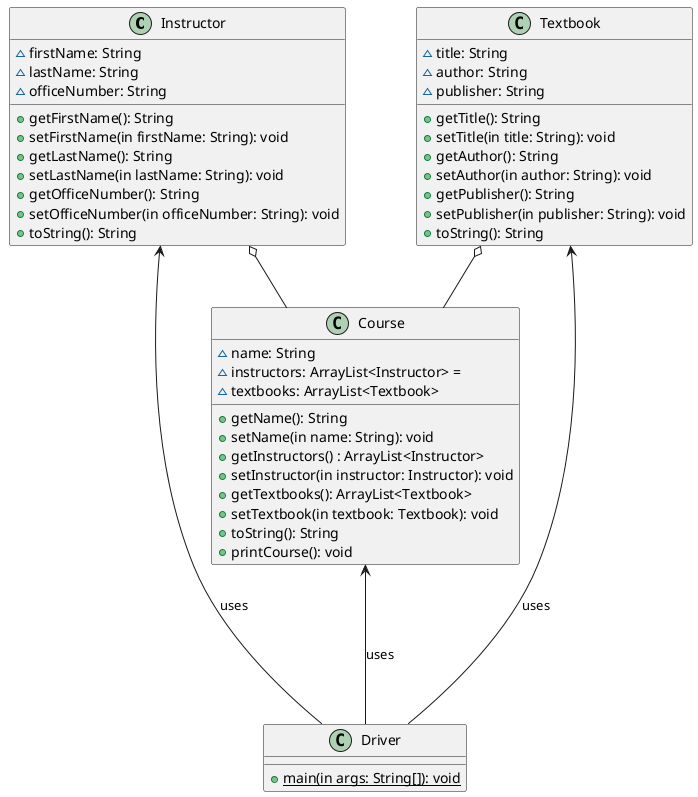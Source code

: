@startuml
'https://plantuml.com/class-diagram

class Instructor {
~ firstName: String
~ lastName: String
~ officeNumber: String

+ getFirstName(): String
+ setFirstName(in firstName: String): void
+ getLastName(): String
+ setLastName(in lastName: String): void
+ getOfficeNumber(): String
+ setOfficeNumber(in officeNumber: String): void
+ toString(): String
}


class Textbook {
~ title: String
~ author: String
~ publisher: String

+ getTitle(): String
+ setTitle(in title: String): void
+ getAuthor(): String
+ setAuthor(in author: String): void
+ getPublisher(): String
+ setPublisher(in publisher: String): void
+ toString(): String
}


class Course {
~ name: String
~ instructors: ArrayList<Instructor> =
~ textbooks: ArrayList<Textbook>

+ getName(): String
+ setName(in name: String): void
+ getInstructors() : ArrayList<Instructor>
+ setInstructor(in instructor: Instructor): void
+ getTextbooks(): ArrayList<Textbook>
+ setTextbook(in textbook: Textbook): void
+ toString(): String
+ printCourse(): void
}

Instructor o-- Course
Textbook o-- Course

class Driver {
+ {static} main(in args: String[]): void
}

Instructor <--- Driver: uses
Textbook <--- Driver: uses
Course <--- Driver: uses


@enduml